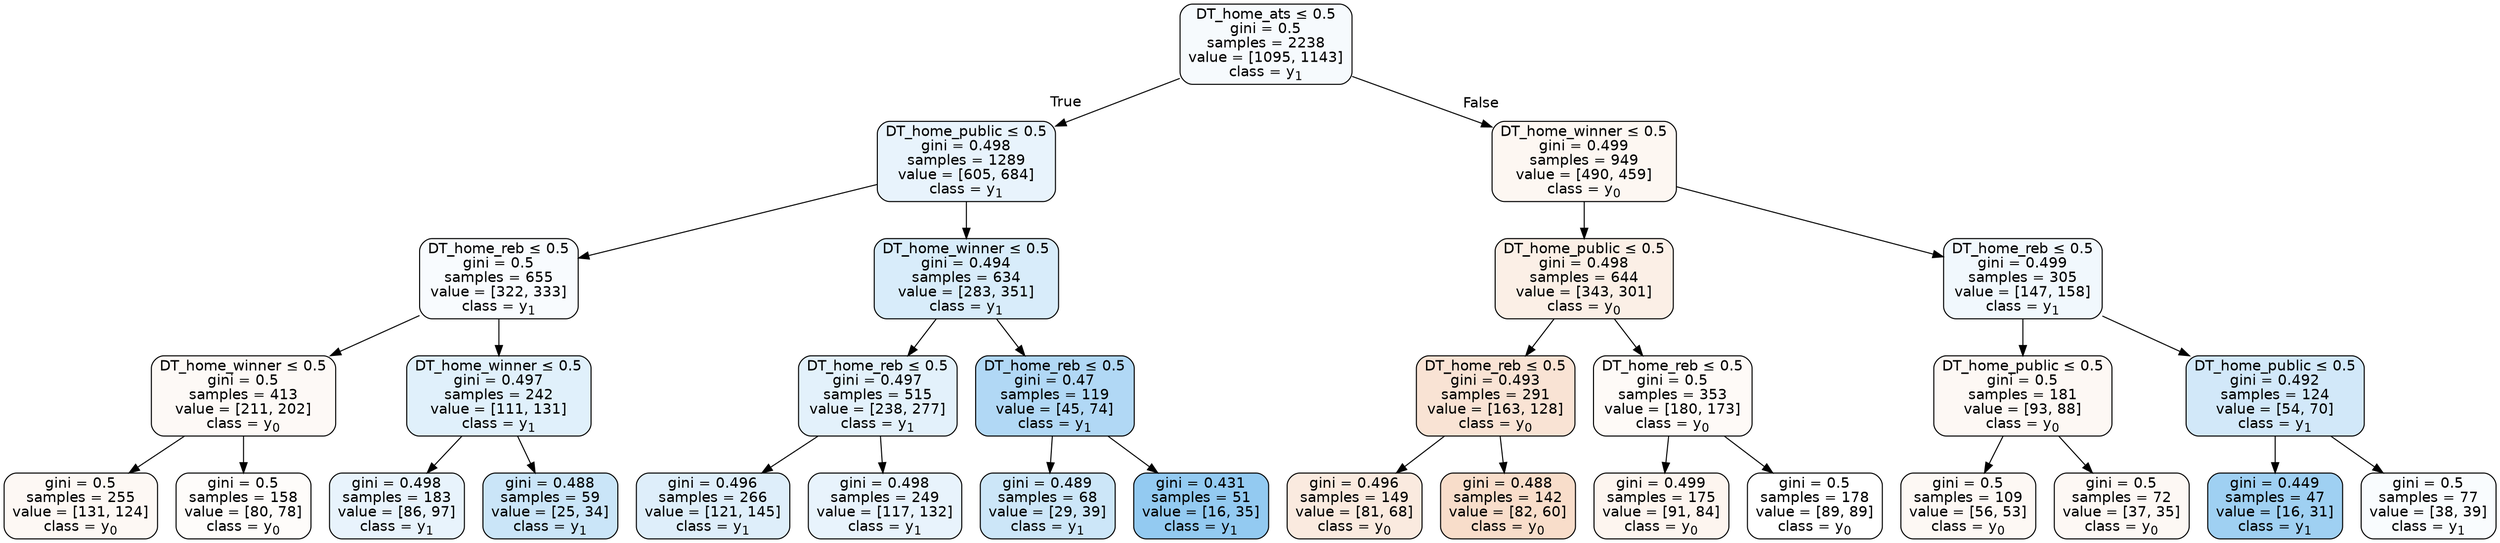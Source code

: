 digraph Tree {
node [shape=box, style="filled, rounded", color="black", fontname=helvetica] ;
edge [fontname=helvetica] ;
0 [label=<DT_home_ats &le; 0.5<br/>gini = 0.5<br/>samples = 2238<br/>value = [1095, 1143]<br/>class = y<SUB>1</SUB>>, fillcolor="#399de50b"] ;
1 [label=<DT_home_public &le; 0.5<br/>gini = 0.498<br/>samples = 1289<br/>value = [605, 684]<br/>class = y<SUB>1</SUB>>, fillcolor="#399de51d"] ;
0 -> 1 [labeldistance=2.5, labelangle=45, headlabel="True"] ;
2 [label=<DT_home_reb &le; 0.5<br/>gini = 0.5<br/>samples = 655<br/>value = [322, 333]<br/>class = y<SUB>1</SUB>>, fillcolor="#399de508"] ;
1 -> 2 ;
3 [label=<DT_home_winner &le; 0.5<br/>gini = 0.5<br/>samples = 413<br/>value = [211, 202]<br/>class = y<SUB>0</SUB>>, fillcolor="#e581390b"] ;
2 -> 3 ;
4 [label=<gini = 0.5<br/>samples = 255<br/>value = [131, 124]<br/>class = y<SUB>0</SUB>>, fillcolor="#e581390e"] ;
3 -> 4 ;
5 [label=<gini = 0.5<br/>samples = 158<br/>value = [80, 78]<br/>class = y<SUB>0</SUB>>, fillcolor="#e5813906"] ;
3 -> 5 ;
6 [label=<DT_home_winner &le; 0.5<br/>gini = 0.497<br/>samples = 242<br/>value = [111, 131]<br/>class = y<SUB>1</SUB>>, fillcolor="#399de527"] ;
2 -> 6 ;
7 [label=<gini = 0.498<br/>samples = 183<br/>value = [86, 97]<br/>class = y<SUB>1</SUB>>, fillcolor="#399de51d"] ;
6 -> 7 ;
8 [label=<gini = 0.488<br/>samples = 59<br/>value = [25, 34]<br/>class = y<SUB>1</SUB>>, fillcolor="#399de544"] ;
6 -> 8 ;
9 [label=<DT_home_winner &le; 0.5<br/>gini = 0.494<br/>samples = 634<br/>value = [283, 351]<br/>class = y<SUB>1</SUB>>, fillcolor="#399de531"] ;
1 -> 9 ;
10 [label=<DT_home_reb &le; 0.5<br/>gini = 0.497<br/>samples = 515<br/>value = [238, 277]<br/>class = y<SUB>1</SUB>>, fillcolor="#399de524"] ;
9 -> 10 ;
11 [label=<gini = 0.496<br/>samples = 266<br/>value = [121, 145]<br/>class = y<SUB>1</SUB>>, fillcolor="#399de52a"] ;
10 -> 11 ;
12 [label=<gini = 0.498<br/>samples = 249<br/>value = [117, 132]<br/>class = y<SUB>1</SUB>>, fillcolor="#399de51d"] ;
10 -> 12 ;
13 [label=<DT_home_reb &le; 0.5<br/>gini = 0.47<br/>samples = 119<br/>value = [45, 74]<br/>class = y<SUB>1</SUB>>, fillcolor="#399de564"] ;
9 -> 13 ;
14 [label=<gini = 0.489<br/>samples = 68<br/>value = [29, 39]<br/>class = y<SUB>1</SUB>>, fillcolor="#399de541"] ;
13 -> 14 ;
15 [label=<gini = 0.431<br/>samples = 51<br/>value = [16, 35]<br/>class = y<SUB>1</SUB>>, fillcolor="#399de58a"] ;
13 -> 15 ;
16 [label=<DT_home_winner &le; 0.5<br/>gini = 0.499<br/>samples = 949<br/>value = [490, 459]<br/>class = y<SUB>0</SUB>>, fillcolor="#e5813910"] ;
0 -> 16 [labeldistance=2.5, labelangle=-45, headlabel="False"] ;
17 [label=<DT_home_public &le; 0.5<br/>gini = 0.498<br/>samples = 644<br/>value = [343, 301]<br/>class = y<SUB>0</SUB>>, fillcolor="#e581391f"] ;
16 -> 17 ;
18 [label=<DT_home_reb &le; 0.5<br/>gini = 0.493<br/>samples = 291<br/>value = [163, 128]<br/>class = y<SUB>0</SUB>>, fillcolor="#e5813937"] ;
17 -> 18 ;
19 [label=<gini = 0.496<br/>samples = 149<br/>value = [81, 68]<br/>class = y<SUB>0</SUB>>, fillcolor="#e5813929"] ;
18 -> 19 ;
20 [label=<gini = 0.488<br/>samples = 142<br/>value = [82, 60]<br/>class = y<SUB>0</SUB>>, fillcolor="#e5813944"] ;
18 -> 20 ;
21 [label=<DT_home_reb &le; 0.5<br/>gini = 0.5<br/>samples = 353<br/>value = [180, 173]<br/>class = y<SUB>0</SUB>>, fillcolor="#e581390a"] ;
17 -> 21 ;
22 [label=<gini = 0.499<br/>samples = 175<br/>value = [91, 84]<br/>class = y<SUB>0</SUB>>, fillcolor="#e5813914"] ;
21 -> 22 ;
23 [label=<gini = 0.5<br/>samples = 178<br/>value = [89, 89]<br/>class = y<SUB>0</SUB>>, fillcolor="#e5813900"] ;
21 -> 23 ;
24 [label=<DT_home_reb &le; 0.5<br/>gini = 0.499<br/>samples = 305<br/>value = [147, 158]<br/>class = y<SUB>1</SUB>>, fillcolor="#399de512"] ;
16 -> 24 ;
25 [label=<DT_home_public &le; 0.5<br/>gini = 0.5<br/>samples = 181<br/>value = [93, 88]<br/>class = y<SUB>0</SUB>>, fillcolor="#e581390e"] ;
24 -> 25 ;
26 [label=<gini = 0.5<br/>samples = 109<br/>value = [56, 53]<br/>class = y<SUB>0</SUB>>, fillcolor="#e581390e"] ;
25 -> 26 ;
27 [label=<gini = 0.5<br/>samples = 72<br/>value = [37, 35]<br/>class = y<SUB>0</SUB>>, fillcolor="#e581390e"] ;
25 -> 27 ;
28 [label=<DT_home_public &le; 0.5<br/>gini = 0.492<br/>samples = 124<br/>value = [54, 70]<br/>class = y<SUB>1</SUB>>, fillcolor="#399de53a"] ;
24 -> 28 ;
29 [label=<gini = 0.449<br/>samples = 47<br/>value = [16, 31]<br/>class = y<SUB>1</SUB>>, fillcolor="#399de57b"] ;
28 -> 29 ;
30 [label=<gini = 0.5<br/>samples = 77<br/>value = [38, 39]<br/>class = y<SUB>1</SUB>>, fillcolor="#399de507"] ;
28 -> 30 ;
}